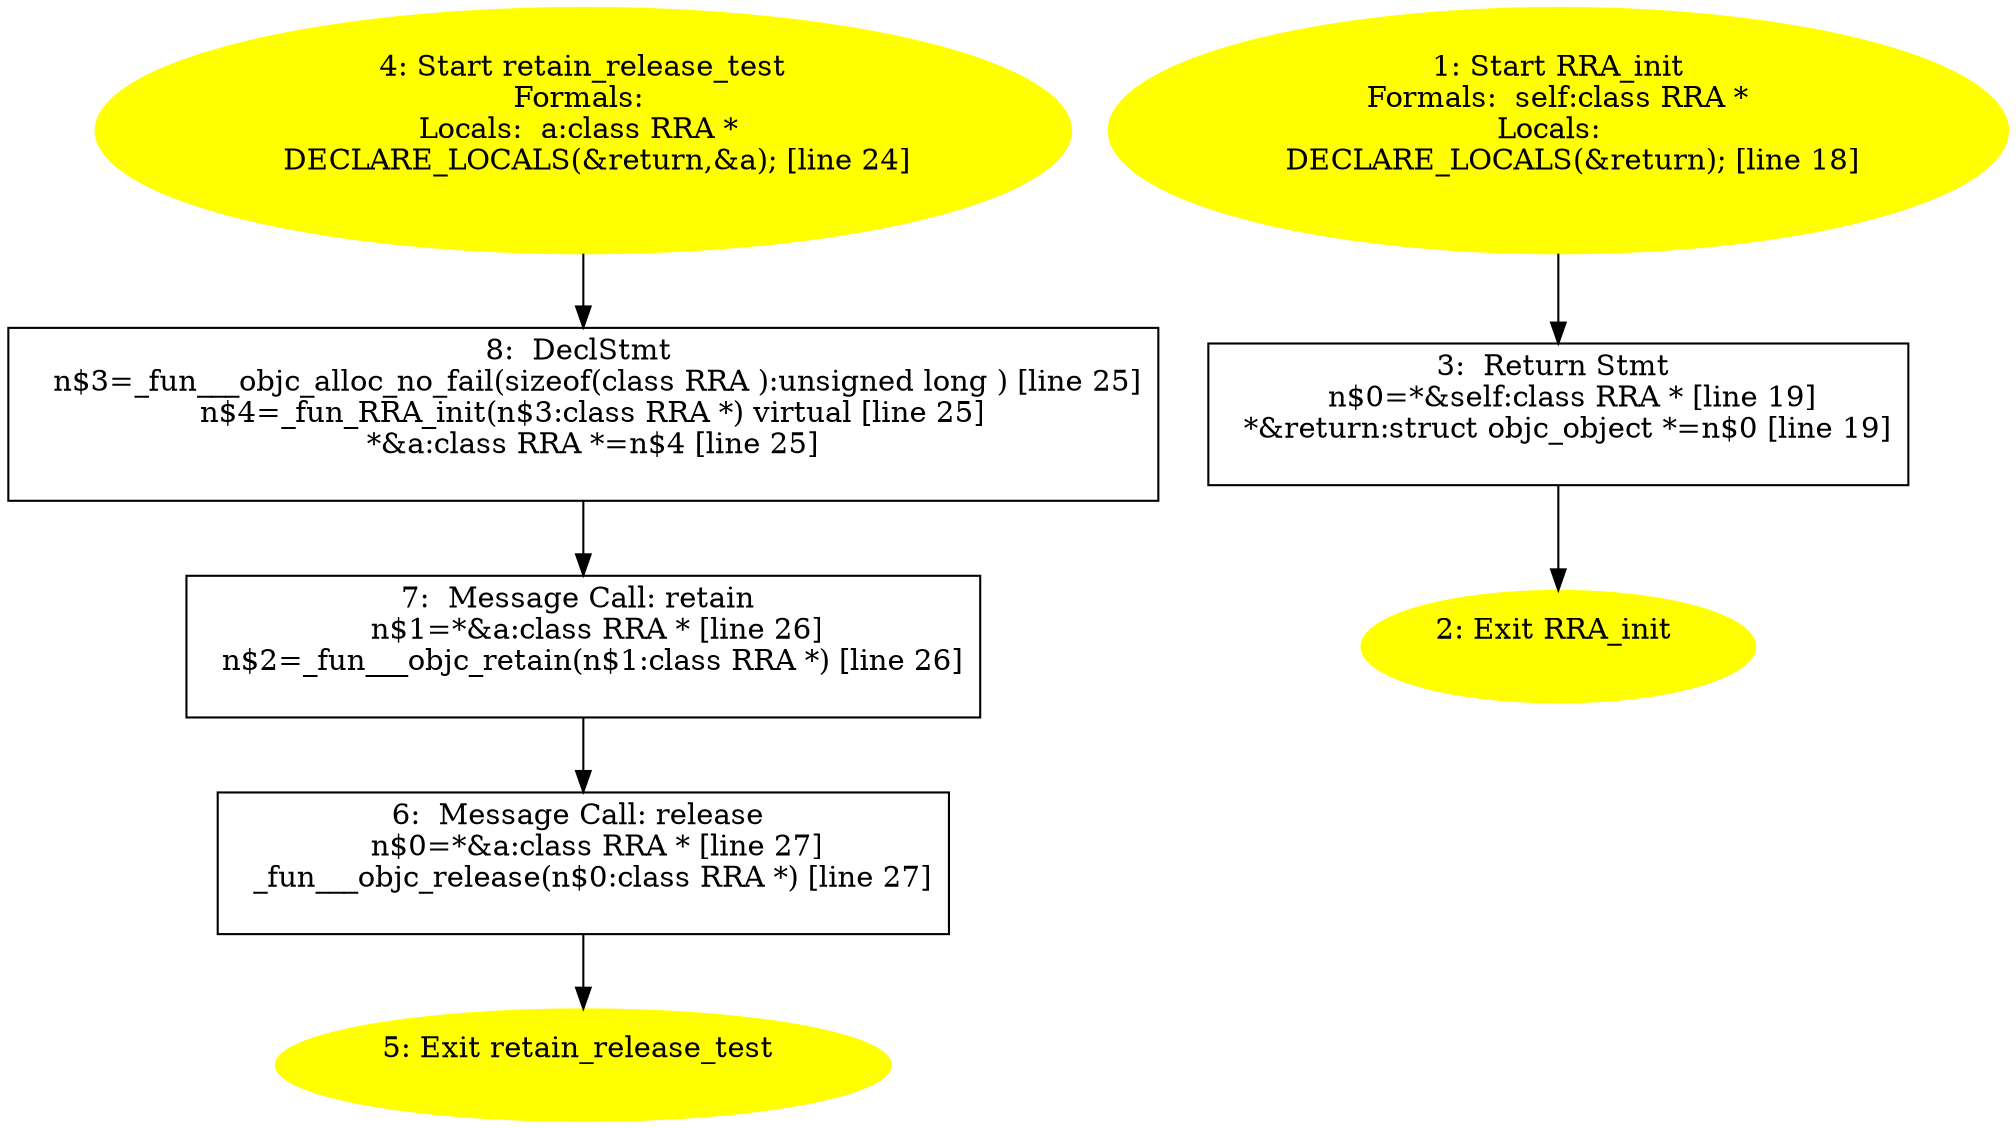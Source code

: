 /* @generated */
digraph iCFG {
8 [label="8:  DeclStmt \n   n$3=_fun___objc_alloc_no_fail(sizeof(class RRA ):unsigned long ) [line 25]\n  n$4=_fun_RRA_init(n$3:class RRA *) virtual [line 25]\n  *&a:class RRA *=n$4 [line 25]\n " shape="box"]
	

	 8 -> 7 ;
7 [label="7:  Message Call: retain \n   n$1=*&a:class RRA * [line 26]\n  n$2=_fun___objc_retain(n$1:class RRA *) [line 26]\n " shape="box"]
	

	 7 -> 6 ;
6 [label="6:  Message Call: release \n   n$0=*&a:class RRA * [line 27]\n  _fun___objc_release(n$0:class RRA *) [line 27]\n " shape="box"]
	

	 6 -> 5 ;
5 [label="5: Exit retain_release_test \n  " color=yellow style=filled]
	

4 [label="4: Start retain_release_test\nFormals: \nLocals:  a:class RRA * \n   DECLARE_LOCALS(&return,&a); [line 24]\n " color=yellow style=filled]
	

	 4 -> 8 ;
3 [label="3:  Return Stmt \n   n$0=*&self:class RRA * [line 19]\n  *&return:struct objc_object *=n$0 [line 19]\n " shape="box"]
	

	 3 -> 2 ;
2 [label="2: Exit RRA_init \n  " color=yellow style=filled]
	

1 [label="1: Start RRA_init\nFormals:  self:class RRA *\nLocals:  \n   DECLARE_LOCALS(&return); [line 18]\n " color=yellow style=filled]
	

	 1 -> 3 ;
}
